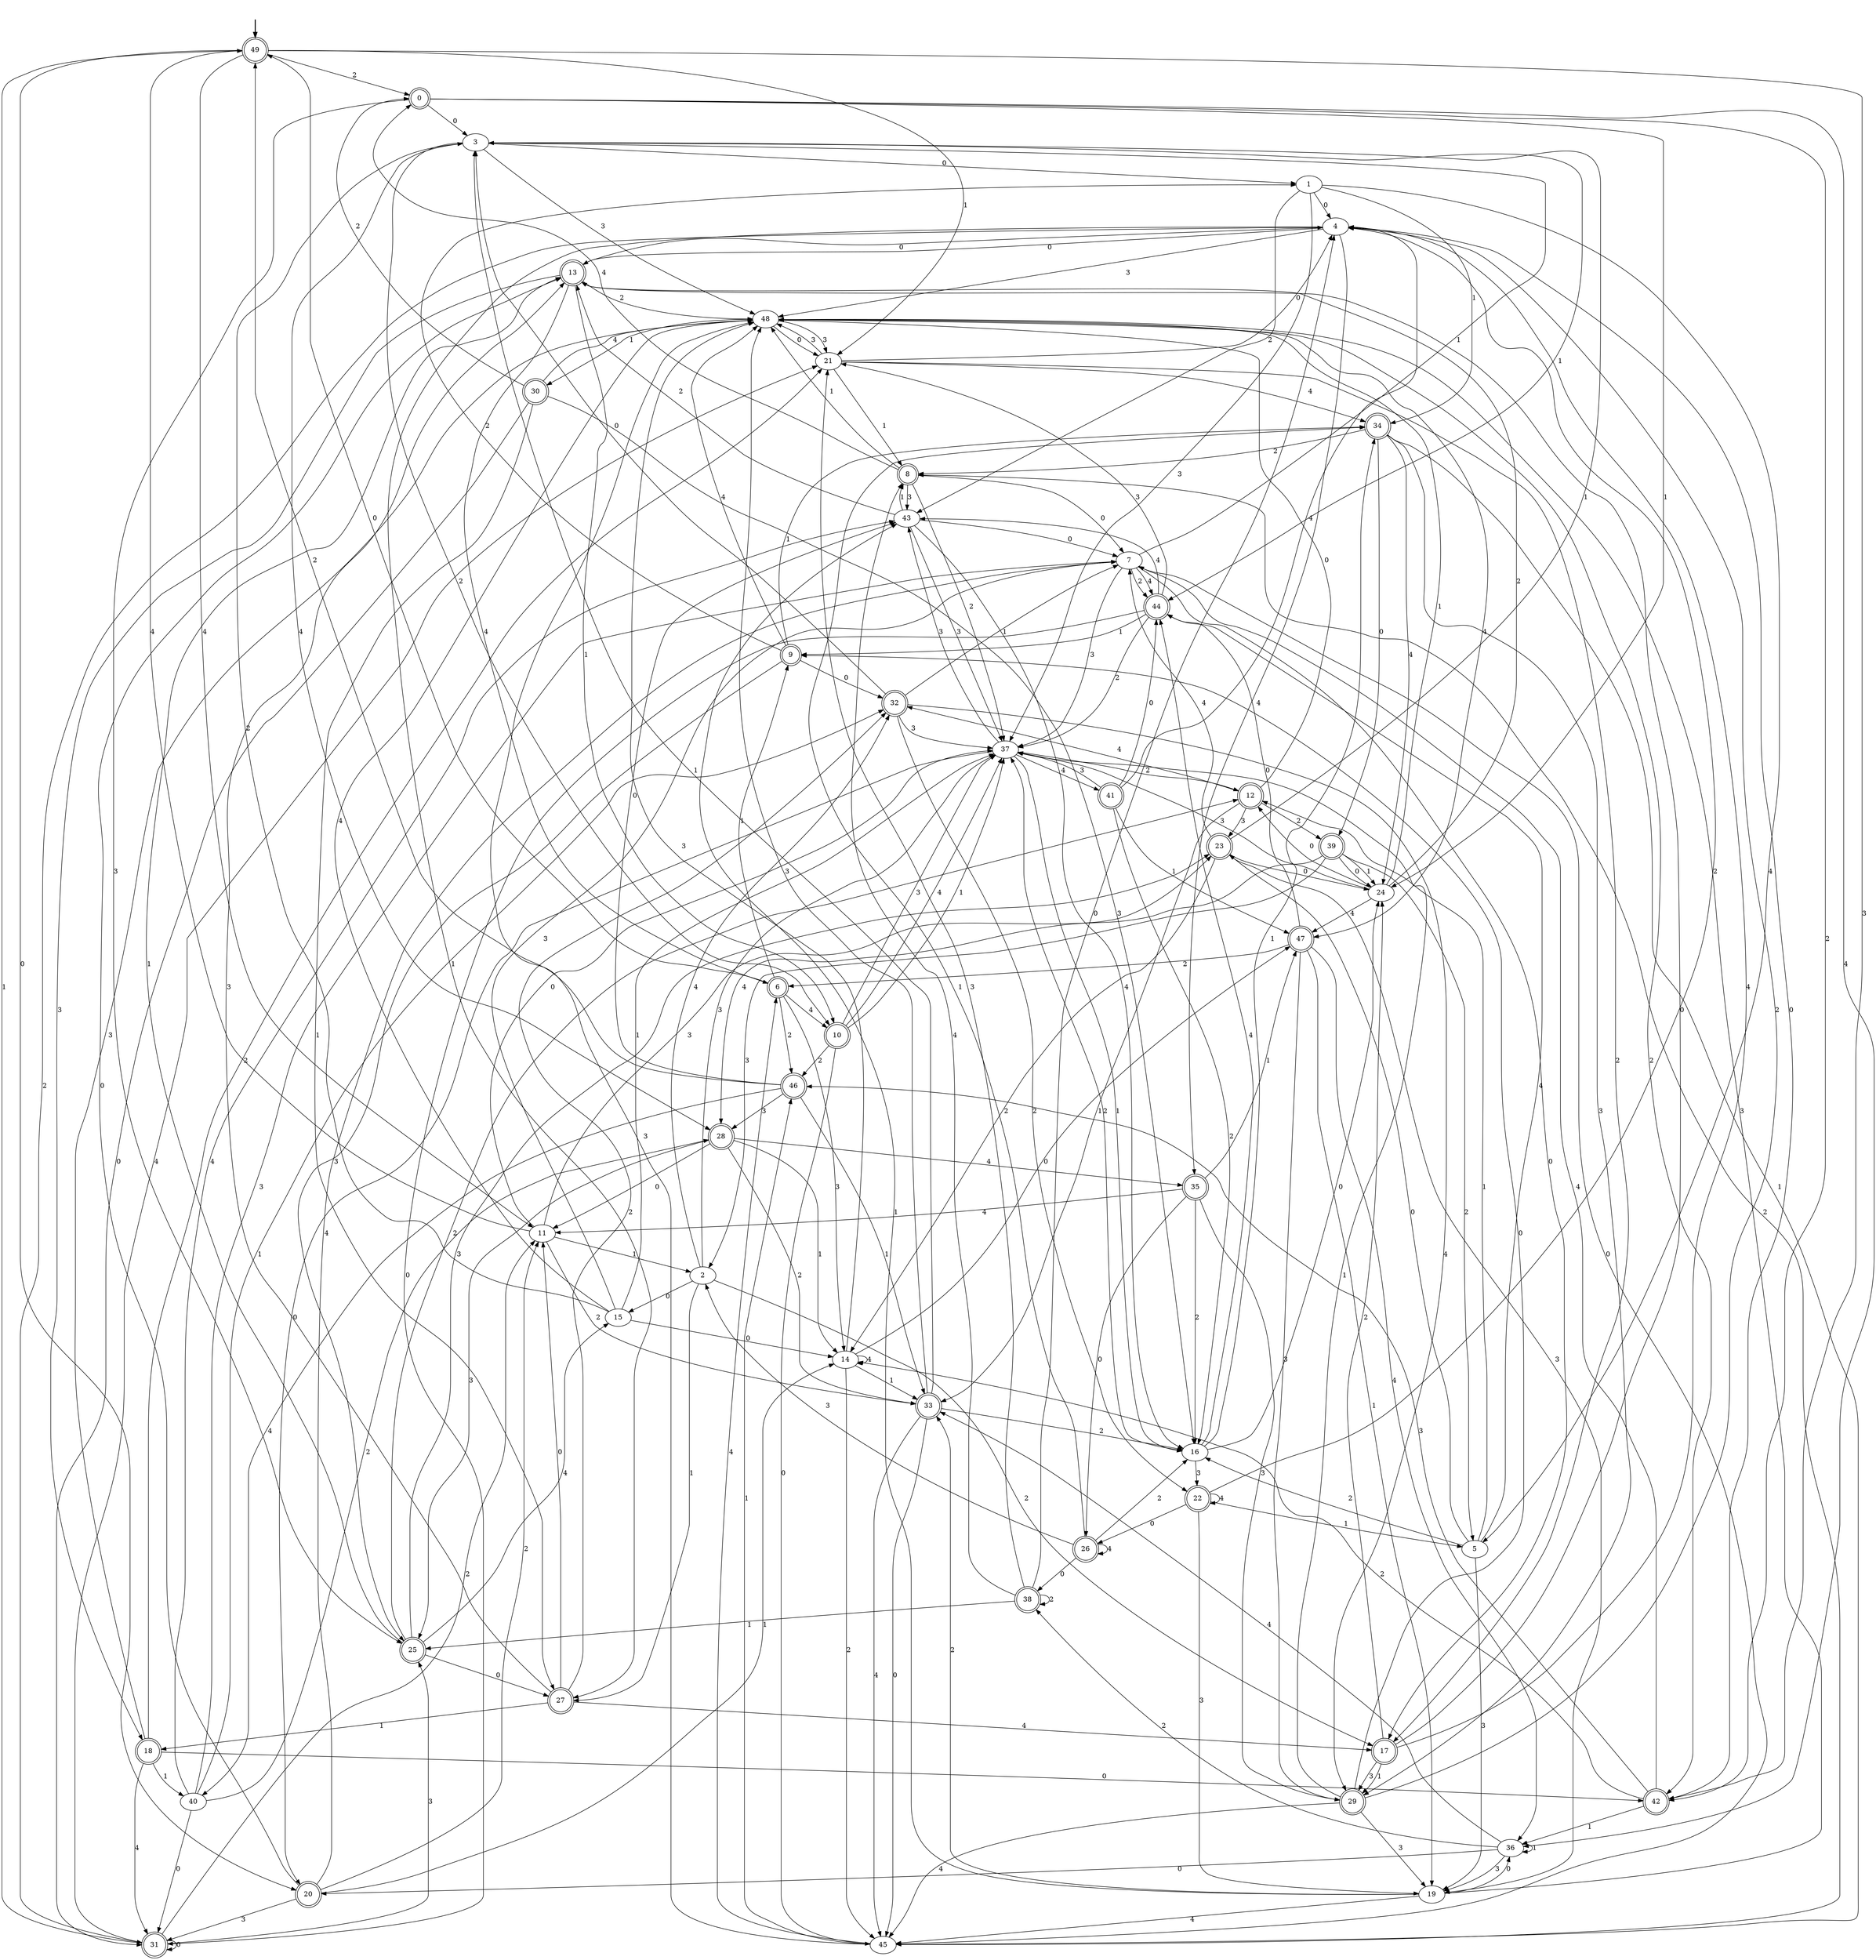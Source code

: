 digraph {
	fake [style=invisible]
	0 [shape=doublecircle]
	1
	2
	3
	4
	5
	6 [shape=doublecircle]
	7
	8 [shape=doublecircle]
	9 [shape=doublecircle]
	10 [shape=doublecircle]
	11
	12 [shape=doublecircle]
	13 [shape=doublecircle]
	14
	15
	16
	17 [shape=doublecircle]
	18 [shape=doublecircle]
	19
	20 [shape=doublecircle]
	21
	22 [shape=doublecircle]
	23 [shape=doublecircle]
	24
	25 [shape=doublecircle]
	26 [shape=doublecircle]
	27 [shape=doublecircle]
	28 [shape=doublecircle]
	29 [shape=doublecircle]
	30 [shape=doublecircle]
	31 [shape=doublecircle]
	32 [shape=doublecircle]
	33 [shape=doublecircle]
	34 [shape=doublecircle]
	35 [shape=doublecircle]
	36
	37
	38 [shape=doublecircle]
	39 [shape=doublecircle]
	40
	41 [shape=doublecircle]
	42 [shape=doublecircle]
	43
	44 [shape=doublecircle]
	45
	46 [shape=doublecircle]
	47 [shape=doublecircle]
	48
	49 [root=true shape=doublecircle]
	fake -> 49 [style=bold]
	1 -> 5 [label=4]
	3 -> 28 [label=4]
	30 -> 0 [label=2]
	6 -> 49 [label=0]
	25 -> 12 [label=2]
	33 -> 16 [label=2]
	48 -> 30 [label=1]
	29 -> 19 [label=3]
	39 -> 2 [label=3]
	23 -> 3 [label=1]
	10 -> 45 [label=0]
	7 -> 3 [label=1]
	18 -> 31 [label=4]
	26 -> 26 [label=4]
	19 -> 43 [label=1]
	29 -> 45 [label=4]
	19 -> 45 [label=4]
	48 -> 47 [label=4]
	42 -> 46 [label=3]
	49 -> 42 [label=3]
	9 -> 32 [label=0]
	15 -> 7 [label=3]
	41 -> 16 [label=2]
	16 -> 22 [label=3]
	40 -> 31 [label=0]
	30 -> 31 [label=0]
	18 -> 40 [label=1]
	16 -> 37 [label=2]
	17 -> 24 [label=2]
	43 -> 37 [label=3]
	47 -> 6 [label=2]
	7 -> 44 [label=4]
	15 -> 48 [label=4]
	45 -> 48 [label=3]
	4 -> 27 [label=1]
	11 -> 23 [label=3]
	32 -> 7 [label=1]
	0 -> 3 [label=0]
	20 -> 11 [label=2]
	9 -> 25 [label=3]
	2 -> 15 [label=0]
	28 -> 35 [label=4]
	0 -> 24 [label=1]
	6 -> 10 [label=4]
	15 -> 3 [label=2]
	18 -> 42 [label=0]
	30 -> 27 [label=1]
	2 -> 27 [label=1]
	37 -> 43 [label=3]
	7 -> 44 [label=2]
	46 -> 33 [label=1]
	10 -> 37 [label=3]
	14 -> 14 [label=4]
	13 -> 48 [label=2]
	8 -> 37 [label=2]
	18 -> 21 [label=2]
	24 -> 48 [label=1]
	0 -> 42 [label=2]
	18 -> 48 [label=3]
	31 -> 11 [label=2]
	37 -> 41 [label=4]
	13 -> 6 [label=4]
	43 -> 16 [label=4]
	37 -> 12 [label=2]
	43 -> 7 [label=0]
	28 -> 33 [label=2]
	23 -> 24 [label=0]
	33 -> 45 [label=0]
	16 -> 34 [label=1]
	35 -> 11 [label=4]
	6 -> 46 [label=2]
	11 -> 33 [label=2]
	15 -> 37 [label=1]
	32 -> 29 [label=4]
	21 -> 8 [label=1]
	1 -> 4 [label=0]
	20 -> 7 [label=4]
	34 -> 29 [label=3]
	40 -> 7 [label=3]
	0 -> 25 [label=3]
	22 -> 5 [label=1]
	44 -> 9 [label=1]
	17 -> 4 [label=4]
	46 -> 43 [label=0]
	8 -> 7 [label=0]
	25 -> 13 [label=1]
	1 -> 34 [label=1]
	5 -> 16 [label=2]
	8 -> 0 [label=4]
	25 -> 15 [label=4]
	21 -> 17 [label=2]
	5 -> 12 [label=1]
	28 -> 25 [label=3]
	37 -> 16 [label=1]
	39 -> 24 [label=1]
	4 -> 35 [label=4]
	39 -> 24 [label=0]
	22 -> 22 [label=4]
	9 -> 34 [label=1]
	41 -> 44 [label=0]
	19 -> 48 [label=3]
	11 -> 49 [label=4]
	47 -> 29 [label=3]
	47 -> 44 [label=0]
	2 -> 37 [label=3]
	12 -> 33 [label=1]
	17 -> 13 [label=0]
	19 -> 33 [label=2]
	28 -> 11 [label=0]
	35 -> 29 [label=3]
	17 -> 29 [label=3]
	34 -> 45 [label=1]
	48 -> 21 [label=0]
	11 -> 37 [label=0]
	47 -> 19 [label=1]
	49 -> 21 [label=1]
	1 -> 43 [label=2]
	9 -> 48 [label=4]
	32 -> 37 [label=3]
	28 -> 14 [label=1]
	45 -> 6 [label=4]
	24 -> 47 [label=4]
	5 -> 23 [label=0]
	8 -> 43 [label=3]
	32 -> 22 [label=2]
	3 -> 1 [label=0]
	29 -> 37 [label=1]
	33 -> 45 [label=4]
	8 -> 48 [label=1]
	23 -> 19 [label=3]
	45 -> 46 [label=1]
	44 -> 43 [label=4]
	38 -> 4 [label=0]
	49 -> 0 [label=2]
	6 -> 9 [label=1]
	36 -> 20 [label=0]
	31 -> 31 [label=0]
	48 -> 21 [label=3]
	29 -> 9 [label=0]
	31 -> 21 [label=4]
	35 -> 16 [label=2]
	38 -> 25 [label=1]
	39 -> 28 [label=4]
	44 -> 31 [label=0]
	37 -> 20 [label=0]
	21 -> 48 [label=3]
	34 -> 8 [label=2]
	14 -> 45 [label=2]
	41 -> 37 [label=3]
	14 -> 47 [label=0]
	43 -> 13 [label=2]
	12 -> 23 [label=3]
	27 -> 13 [label=3]
	3 -> 10 [label=2]
	22 -> 26 [label=0]
	46 -> 40 [label=4]
	26 -> 2 [label=3]
	33 -> 48 [label=3]
	48 -> 42 [label=2]
	35 -> 26 [label=0]
	0 -> 36 [label=4]
	4 -> 31 [label=2]
	21 -> 34 [label=4]
	34 -> 24 [label=4]
	21 -> 4 [label=0]
	16 -> 24 [label=0]
	30 -> 16 [label=3]
	36 -> 19 [label=3]
	38 -> 21 [label=3]
	24 -> 12 [label=0]
	44 -> 21 [label=3]
	23 -> 14 [label=2]
	40 -> 28 [label=2]
	4 -> 48 [label=3]
	42 -> 7 [label=4]
	1 -> 37 [label=3]
	10 -> 37 [label=4]
	30 -> 48 [label=4]
	24 -> 37 [label=3]
	10 -> 37 [label=1]
	3 -> 48 [label=3]
	42 -> 14 [label=2]
	24 -> 13 [label=2]
	12 -> 48 [label=0]
	2 -> 32 [label=4]
	14 -> 33 [label=1]
	3 -> 44 [label=1]
	36 -> 36 [label=1]
	41 -> 47 [label=1]
	32 -> 3 [label=0]
	26 -> 16 [label=2]
	49 -> 11 [label=4]
	12 -> 39 [label=2]
	33 -> 3 [label=1]
	22 -> 19 [label=3]
	4 -> 13 [label=0]
	40 -> 32 [label=1]
	13 -> 10 [label=1]
	22 -> 4 [label=2]
	29 -> 4 [label=2]
	39 -> 5 [label=2]
	14 -> 48 [label=3]
	10 -> 46 [label=2]
	7 -> 37 [label=3]
	47 -> 36 [label=4]
	31 -> 49 [label=1]
	49 -> 20 [label=0]
	31 -> 25 [label=3]
	25 -> 23 [label=3]
	38 -> 38 [label=2]
	26 -> 38 [label=0]
	11 -> 2 [label=1]
	20 -> 14 [label=1]
	27 -> 32 [label=2]
	40 -> 43 [label=4]
	2 -> 17 [label=2]
	19 -> 36 [label=0]
	42 -> 36 [label=1]
	5 -> 19 [label=3]
	23 -> 7 [label=4]
	20 -> 13 [label=0]
	44 -> 37 [label=2]
	38 -> 8 [label=4]
	27 -> 18 [label=1]
	36 -> 38 [label=2]
	7 -> 17 [label=0]
	13 -> 18 [label=3]
	6 -> 14 [label=3]
	45 -> 7 [label=0]
	43 -> 8 [label=1]
	9 -> 1 [label=2]
	17 -> 29 [label=1]
	27 -> 17 [label=4]
	35 -> 47 [label=1]
	46 -> 28 [label=3]
	26 -> 34 [label=1]
	15 -> 14 [label=0]
	41 -> 4 [label=4]
	16 -> 44 [label=4]
	45 -> 8 [label=2]
	25 -> 27 [label=0]
	34 -> 39 [label=0]
	36 -> 33 [label=4]
	5 -> 44 [label=4]
	13 -> 4 [label=0]
	27 -> 11 [label=0]
	20 -> 31 [label=3]
	12 -> 32 [label=4]
	42 -> 4 [label=0]
	46 -> 49 [label=2]
}

